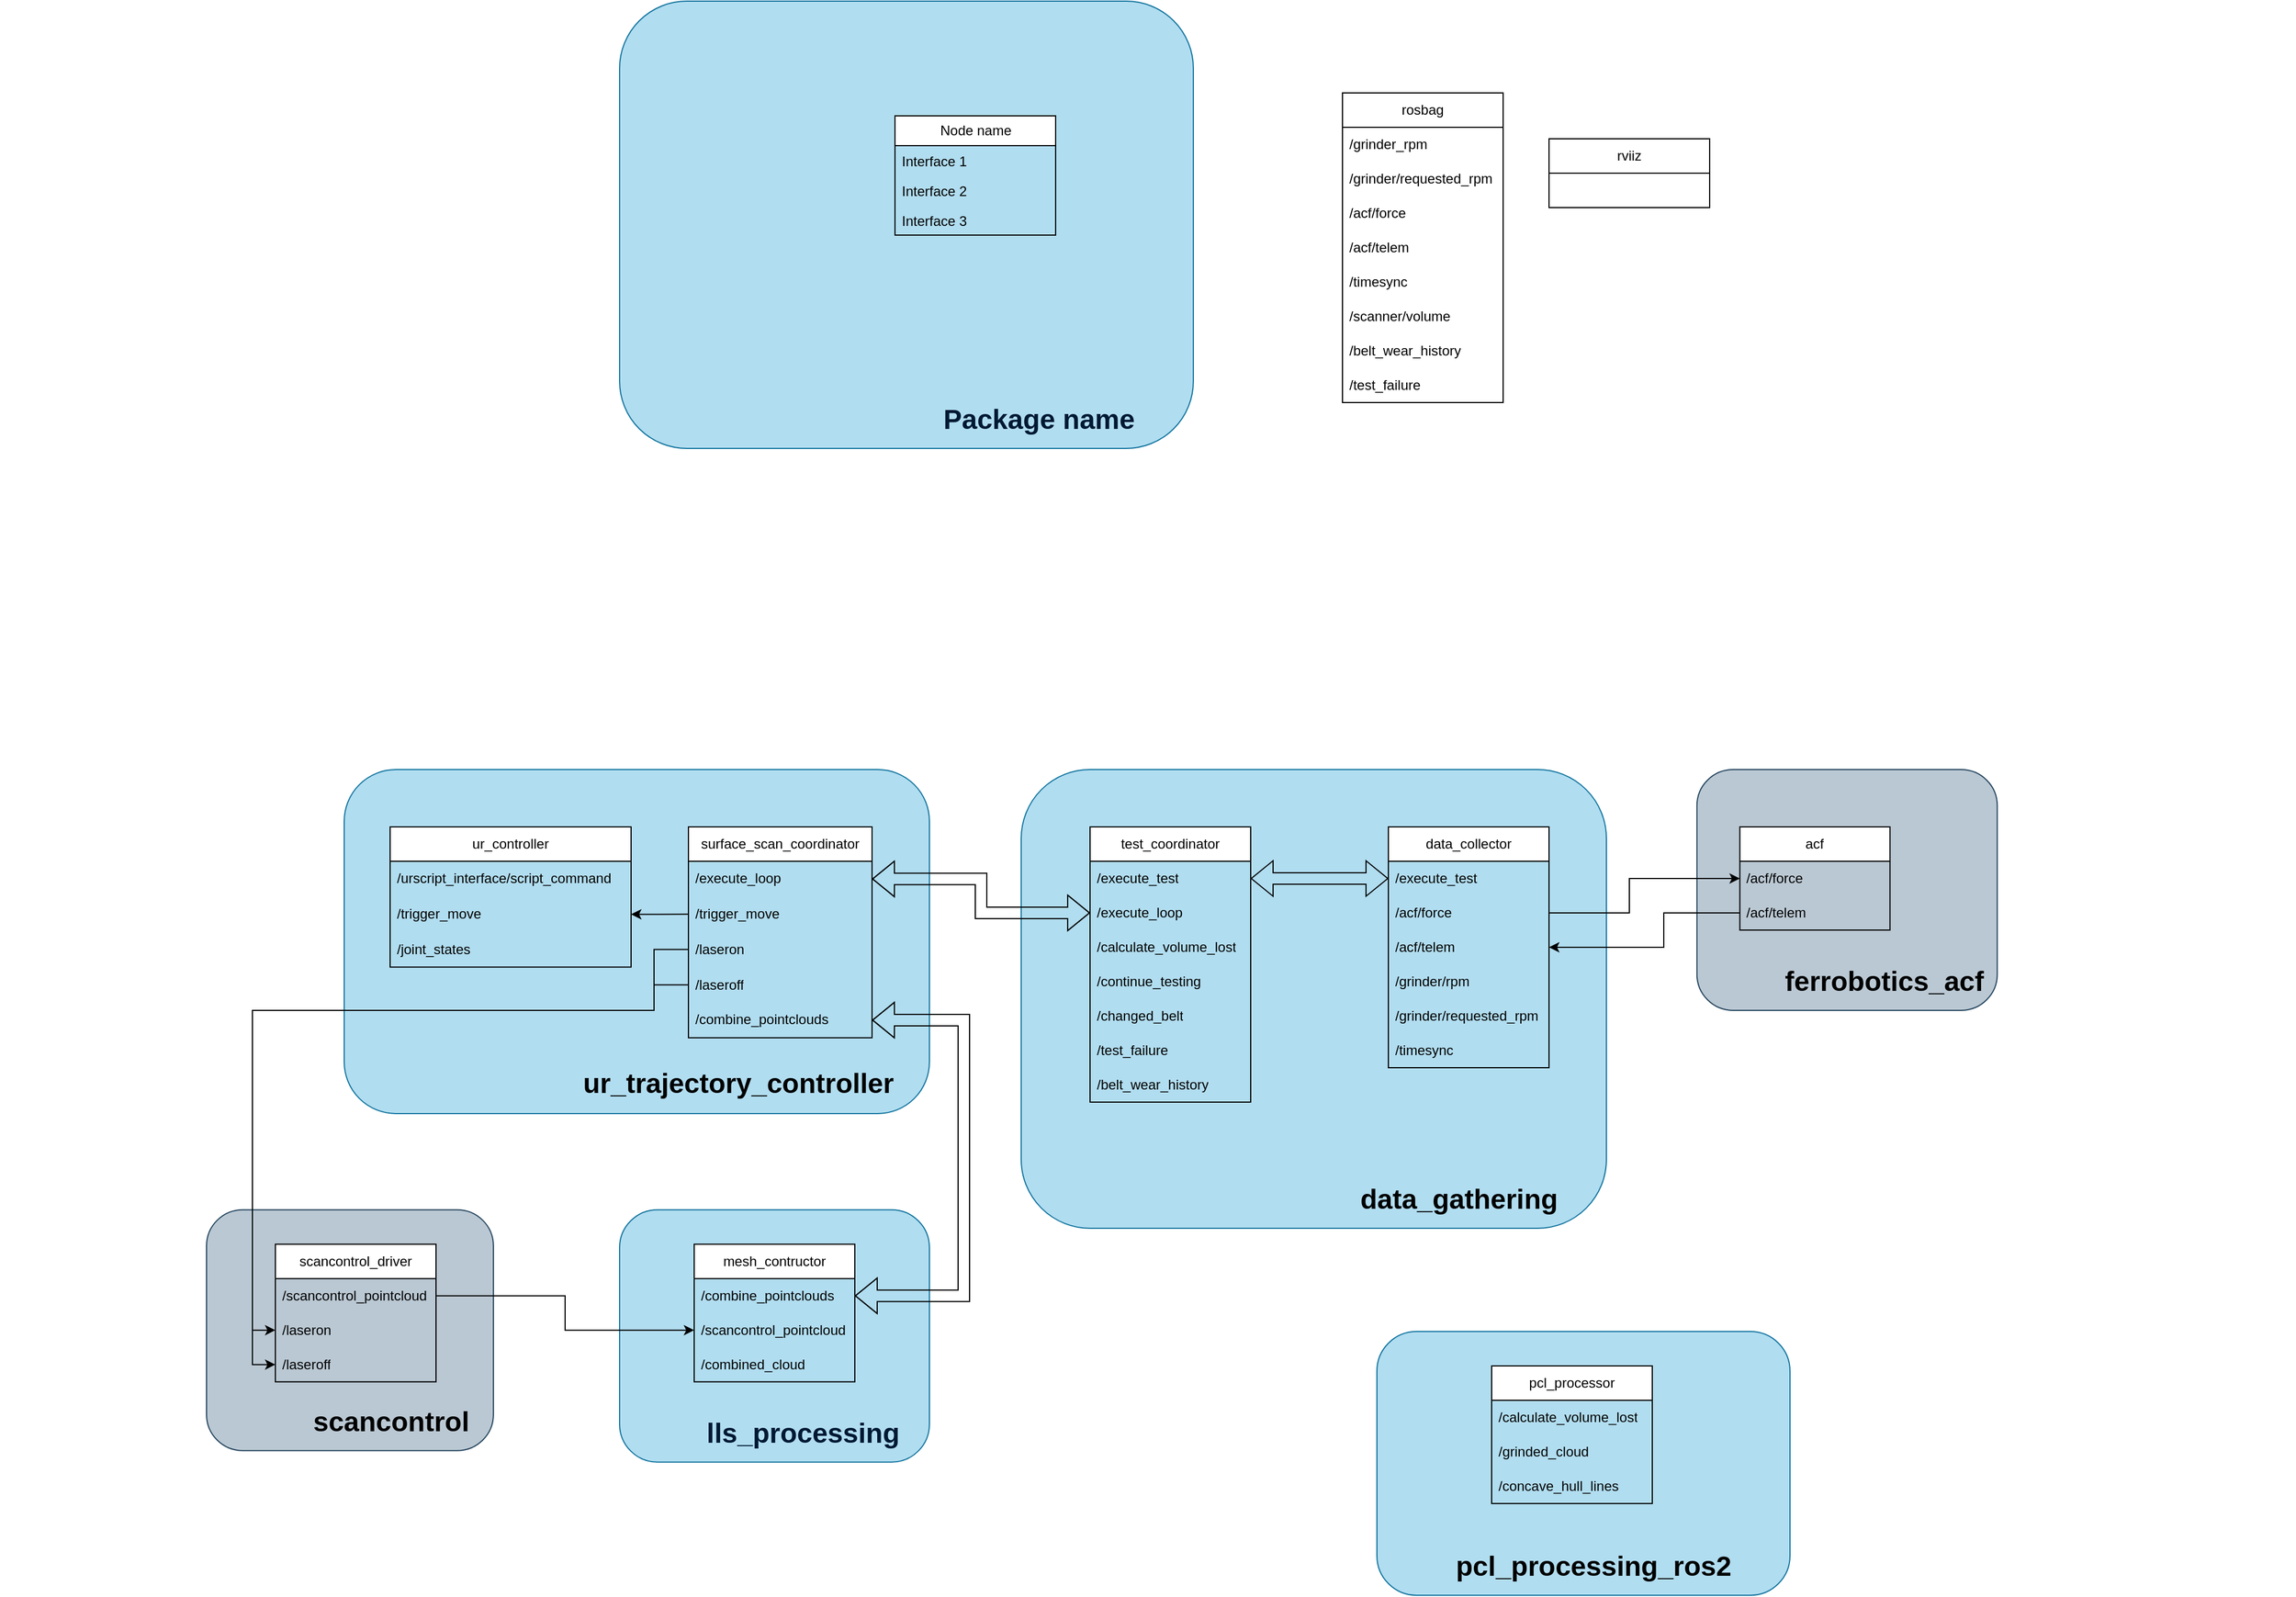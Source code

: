 <mxfile version="24.6.2" type="github">
  <diagram name="Page-1" id="e56a1550-8fbb-45ad-956c-1786394a9013">
    <mxGraphModel dx="2787" dy="1731" grid="1" gridSize="10" guides="1" tooltips="1" connect="1" arrows="1" fold="1" page="1" pageScale="1" pageWidth="1100" pageHeight="850" background="none" math="0" shadow="0">
      <root>
        <mxCell id="0" />
        <mxCell id="1" parent="0" />
        <mxCell id="RQd-Ehmkm5gNdNe1KgtF-3" value="" style="group" parent="1" vertex="1" connectable="0">
          <mxGeometry x="20" y="-30" width="500" height="390" as="geometry" />
        </mxCell>
        <mxCell id="RQd-Ehmkm5gNdNe1KgtF-1" value="" style="rounded=1;whiteSpace=wrap;html=1;fillColor=#b1ddf0;strokeColor=#10739e;" parent="RQd-Ehmkm5gNdNe1KgtF-3" vertex="1">
          <mxGeometry width="500" height="390" as="geometry" />
        </mxCell>
        <mxCell id="RQd-Ehmkm5gNdNe1KgtF-2" value="&lt;div align=&quot;right&quot;&gt;&lt;font color=&quot;#001933&quot;&gt;Package name&lt;br&gt;&lt;/font&gt;&lt;/div&gt;" style="text;strokeColor=none;fillColor=none;html=1;fontSize=24;fontStyle=1;verticalAlign=middle;align=right;movable=0;resizable=0;rotatable=0;deletable=0;editable=0;locked=1;connectable=0;" parent="RQd-Ehmkm5gNdNe1KgtF-3" vertex="1">
          <mxGeometry x="40" y="340" width="410" height="50" as="geometry" />
        </mxCell>
        <mxCell id="RQd-Ehmkm5gNdNe1KgtF-6" value="Node name" style="swimlane;fontStyle=0;childLayout=stackLayout;horizontal=1;startSize=26;horizontalStack=0;resizeParent=1;resizeParentMax=0;resizeLast=0;collapsible=1;marginBottom=0;html=1;" parent="1" vertex="1">
          <mxGeometry x="260" y="70" width="140" height="104" as="geometry" />
        </mxCell>
        <mxCell id="RQd-Ehmkm5gNdNe1KgtF-7" value="Interface 1" style="text;strokeColor=none;fillColor=none;align=left;verticalAlign=top;spacingLeft=4;spacingRight=4;overflow=hidden;rotatable=0;points=[[0,0.5],[1,0.5]];portConstraint=eastwest;whiteSpace=wrap;html=1;" parent="RQd-Ehmkm5gNdNe1KgtF-6" vertex="1">
          <mxGeometry y="26" width="140" height="26" as="geometry" />
        </mxCell>
        <mxCell id="RQd-Ehmkm5gNdNe1KgtF-8" value="Interface 2" style="text;strokeColor=none;fillColor=none;align=left;verticalAlign=top;spacingLeft=4;spacingRight=4;overflow=hidden;rotatable=0;points=[[0,0.5],[1,0.5]];portConstraint=eastwest;whiteSpace=wrap;html=1;" parent="RQd-Ehmkm5gNdNe1KgtF-6" vertex="1">
          <mxGeometry y="52" width="140" height="26" as="geometry" />
        </mxCell>
        <mxCell id="RQd-Ehmkm5gNdNe1KgtF-9" value="Interface 3" style="text;strokeColor=none;fillColor=none;align=left;verticalAlign=top;spacingLeft=4;spacingRight=4;overflow=hidden;rotatable=0;points=[[0,0.5],[1,0.5]];portConstraint=eastwest;whiteSpace=wrap;html=1;" parent="RQd-Ehmkm5gNdNe1KgtF-6" vertex="1">
          <mxGeometry y="78" width="140" height="26" as="geometry" />
        </mxCell>
        <mxCell id="RQd-Ehmkm5gNdNe1KgtF-10" value="" style="group;movable=1;resizable=1;rotatable=1;deletable=1;editable=1;locked=0;connectable=1;" parent="1" vertex="1" connectable="0">
          <mxGeometry x="140" y="640" width="780" height="410" as="geometry" />
        </mxCell>
        <mxCell id="RQd-Ehmkm5gNdNe1KgtF-11" value="" style="rounded=1;whiteSpace=wrap;html=1;fillColor=#b1ddf0;strokeColor=#10739e;" parent="RQd-Ehmkm5gNdNe1KgtF-10" vertex="1">
          <mxGeometry x="230" width="510" height="400" as="geometry" />
        </mxCell>
        <mxCell id="RQd-Ehmkm5gNdNe1KgtF-12" value="data_gathering&lt;span style=&quot;white-space: pre;&quot;&gt;&#x9;&lt;/span&gt;" style="text;strokeColor=none;fillColor=none;html=1;fontSize=24;fontStyle=1;verticalAlign=middle;align=right;movable=1;resizable=1;rotatable=1;deletable=1;editable=1;locked=0;connectable=1;" parent="RQd-Ehmkm5gNdNe1KgtF-10" vertex="1">
          <mxGeometry x="330" y="350" width="410" height="50" as="geometry" />
        </mxCell>
        <mxCell id="AFVTN6ECLoukiYmfJzBJ-27" value="data_collector" style="swimlane;fontStyle=0;childLayout=stackLayout;horizontal=1;startSize=30;horizontalStack=0;resizeParent=1;resizeParentMax=0;resizeLast=0;collapsible=1;marginBottom=0;whiteSpace=wrap;html=1;movable=1;resizable=1;rotatable=1;deletable=1;editable=1;locked=0;connectable=1;" parent="RQd-Ehmkm5gNdNe1KgtF-10" vertex="1">
          <mxGeometry x="550" y="50" width="140" height="210" as="geometry" />
        </mxCell>
        <mxCell id="AFVTN6ECLoukiYmfJzBJ-28" value="/execute_test&lt;span style=&quot;white-space: pre;&quot;&gt;&#x9;&lt;/span&gt;" style="text;strokeColor=none;fillColor=none;align=left;verticalAlign=middle;spacingLeft=4;spacingRight=4;overflow=hidden;points=[[0,0.5],[1,0.5]];portConstraint=eastwest;rotatable=0;whiteSpace=wrap;html=1;" parent="AFVTN6ECLoukiYmfJzBJ-27" vertex="1">
          <mxGeometry y="30" width="140" height="30" as="geometry" />
        </mxCell>
        <mxCell id="AFVTN6ECLoukiYmfJzBJ-29" value="/acf/force" style="text;strokeColor=none;fillColor=none;align=left;verticalAlign=middle;spacingLeft=4;spacingRight=4;overflow=hidden;points=[[0,0.5],[1,0.5]];portConstraint=eastwest;rotatable=0;whiteSpace=wrap;html=1;" parent="AFVTN6ECLoukiYmfJzBJ-27" vertex="1">
          <mxGeometry y="60" width="140" height="30" as="geometry" />
        </mxCell>
        <mxCell id="AFVTN6ECLoukiYmfJzBJ-32" value="/acf/telem" style="text;strokeColor=none;fillColor=none;align=left;verticalAlign=middle;spacingLeft=4;spacingRight=4;overflow=hidden;points=[[0,0.5],[1,0.5]];portConstraint=eastwest;rotatable=0;whiteSpace=wrap;html=1;" parent="AFVTN6ECLoukiYmfJzBJ-27" vertex="1">
          <mxGeometry y="90" width="140" height="30" as="geometry" />
        </mxCell>
        <mxCell id="AFVTN6ECLoukiYmfJzBJ-30" value="/grinder/rpm" style="text;strokeColor=none;fillColor=none;align=left;verticalAlign=middle;spacingLeft=4;spacingRight=4;overflow=hidden;points=[[0,0.5],[1,0.5]];portConstraint=eastwest;rotatable=0;whiteSpace=wrap;html=1;" parent="AFVTN6ECLoukiYmfJzBJ-27" vertex="1">
          <mxGeometry y="120" width="140" height="30" as="geometry" />
        </mxCell>
        <mxCell id="AFVTN6ECLoukiYmfJzBJ-31" value="/grinder/requested_rpm" style="text;strokeColor=none;fillColor=none;align=left;verticalAlign=middle;spacingLeft=4;spacingRight=4;overflow=hidden;points=[[0,0.5],[1,0.5]];portConstraint=eastwest;rotatable=0;whiteSpace=wrap;html=1;" parent="AFVTN6ECLoukiYmfJzBJ-27" vertex="1">
          <mxGeometry y="150" width="140" height="30" as="geometry" />
        </mxCell>
        <mxCell id="AFVTN6ECLoukiYmfJzBJ-33" value="/timesync" style="text;strokeColor=none;fillColor=none;align=left;verticalAlign=middle;spacingLeft=4;spacingRight=4;overflow=hidden;points=[[0,0.5],[1,0.5]];portConstraint=eastwest;rotatable=0;whiteSpace=wrap;html=1;" parent="AFVTN6ECLoukiYmfJzBJ-27" vertex="1">
          <mxGeometry y="180" width="140" height="30" as="geometry" />
        </mxCell>
        <mxCell id="AFVTN6ECLoukiYmfJzBJ-66" value="test_coordinator" style="swimlane;fontStyle=0;childLayout=stackLayout;horizontal=1;startSize=30;horizontalStack=0;resizeParent=1;resizeParentMax=0;resizeLast=0;collapsible=1;marginBottom=0;whiteSpace=wrap;html=1;movable=1;resizable=1;rotatable=1;deletable=1;editable=1;locked=0;connectable=1;" parent="RQd-Ehmkm5gNdNe1KgtF-10" vertex="1">
          <mxGeometry x="290" y="50" width="140" height="240" as="geometry" />
        </mxCell>
        <mxCell id="AFVTN6ECLoukiYmfJzBJ-67" value="/execute_test" style="text;strokeColor=none;fillColor=none;align=left;verticalAlign=middle;spacingLeft=4;spacingRight=4;overflow=hidden;points=[[0,0.5],[1,0.5]];portConstraint=eastwest;rotatable=0;whiteSpace=wrap;html=1;" parent="AFVTN6ECLoukiYmfJzBJ-66" vertex="1">
          <mxGeometry y="30" width="140" height="30" as="geometry" />
        </mxCell>
        <mxCell id="AFVTN6ECLoukiYmfJzBJ-68" value="/execute_loop" style="text;strokeColor=none;fillColor=none;align=left;verticalAlign=middle;spacingLeft=4;spacingRight=4;overflow=hidden;points=[[0,0.5],[1,0.5]];portConstraint=eastwest;rotatable=0;whiteSpace=wrap;html=1;" parent="AFVTN6ECLoukiYmfJzBJ-66" vertex="1">
          <mxGeometry y="60" width="140" height="30" as="geometry" />
        </mxCell>
        <mxCell id="AFVTN6ECLoukiYmfJzBJ-69" value="/calculate_volume_lost" style="text;strokeColor=none;fillColor=none;align=left;verticalAlign=middle;spacingLeft=4;spacingRight=4;overflow=hidden;points=[[0,0.5],[1,0.5]];portConstraint=eastwest;rotatable=0;whiteSpace=wrap;html=1;" parent="AFVTN6ECLoukiYmfJzBJ-66" vertex="1">
          <mxGeometry y="90" width="140" height="30" as="geometry" />
        </mxCell>
        <mxCell id="AFVTN6ECLoukiYmfJzBJ-70" value="/continue_testing" style="text;strokeColor=none;fillColor=none;align=left;verticalAlign=middle;spacingLeft=4;spacingRight=4;overflow=hidden;points=[[0,0.5],[1,0.5]];portConstraint=eastwest;rotatable=0;whiteSpace=wrap;html=1;" parent="AFVTN6ECLoukiYmfJzBJ-66" vertex="1">
          <mxGeometry y="120" width="140" height="30" as="geometry" />
        </mxCell>
        <mxCell id="AFVTN6ECLoukiYmfJzBJ-71" value="/changed_belt" style="text;strokeColor=none;fillColor=none;align=left;verticalAlign=middle;spacingLeft=4;spacingRight=4;overflow=hidden;points=[[0,0.5],[1,0.5]];portConstraint=eastwest;rotatable=0;whiteSpace=wrap;html=1;" parent="AFVTN6ECLoukiYmfJzBJ-66" vertex="1">
          <mxGeometry y="150" width="140" height="30" as="geometry" />
        </mxCell>
        <mxCell id="AFVTN6ECLoukiYmfJzBJ-72" value="/test_failure" style="text;strokeColor=none;fillColor=none;align=left;verticalAlign=middle;spacingLeft=4;spacingRight=4;overflow=hidden;points=[[0,0.5],[1,0.5]];portConstraint=eastwest;rotatable=0;whiteSpace=wrap;html=1;" parent="AFVTN6ECLoukiYmfJzBJ-66" vertex="1">
          <mxGeometry y="180" width="140" height="30" as="geometry" />
        </mxCell>
        <mxCell id="AFVTN6ECLoukiYmfJzBJ-73" value="/belt_wear_history" style="text;strokeColor=none;fillColor=none;align=left;verticalAlign=middle;spacingLeft=4;spacingRight=4;overflow=hidden;points=[[0,0.5],[1,0.5]];portConstraint=eastwest;rotatable=0;whiteSpace=wrap;html=1;" parent="AFVTN6ECLoukiYmfJzBJ-66" vertex="1">
          <mxGeometry y="210" width="140" height="30" as="geometry" />
        </mxCell>
        <mxCell id="dthCj3LIK8FgrqalsaFz-1" value="" style="shape=flexArrow;endArrow=classic;startArrow=classic;html=1;rounded=0;entryX=0;entryY=0.5;entryDx=0;entryDy=0;exitX=1;exitY=0.5;exitDx=0;exitDy=0;" edge="1" parent="RQd-Ehmkm5gNdNe1KgtF-10" source="AFVTN6ECLoukiYmfJzBJ-67" target="AFVTN6ECLoukiYmfJzBJ-28">
          <mxGeometry width="100" height="100" relative="1" as="geometry">
            <mxPoint x="380" y="310" as="sourcePoint" />
            <mxPoint x="480" y="210" as="targetPoint" />
          </mxGeometry>
        </mxCell>
        <mxCell id="AFVTN6ECLoukiYmfJzBJ-78" value="rosbag" style="swimlane;fontStyle=0;childLayout=stackLayout;horizontal=1;startSize=30;horizontalStack=0;resizeParent=1;resizeParentMax=0;resizeLast=0;collapsible=1;marginBottom=0;whiteSpace=wrap;html=1;" parent="1" vertex="1">
          <mxGeometry x="650" y="50" width="140" height="270" as="geometry" />
        </mxCell>
        <mxCell id="AFVTN6ECLoukiYmfJzBJ-79" value="/grinder_rpm&lt;span style=&quot;white-space: pre;&quot;&gt;&#x9;&lt;/span&gt;" style="text;strokeColor=none;fillColor=none;align=left;verticalAlign=middle;spacingLeft=4;spacingRight=4;overflow=hidden;points=[[0,0.5],[1,0.5]];portConstraint=eastwest;rotatable=0;whiteSpace=wrap;html=1;" parent="AFVTN6ECLoukiYmfJzBJ-78" vertex="1">
          <mxGeometry y="30" width="140" height="30" as="geometry" />
        </mxCell>
        <mxCell id="AFVTN6ECLoukiYmfJzBJ-83" value="/grinder/requested_rpm" style="text;strokeColor=none;fillColor=none;align=left;verticalAlign=middle;spacingLeft=4;spacingRight=4;overflow=hidden;points=[[0,0.5],[1,0.5]];portConstraint=eastwest;rotatable=0;whiteSpace=wrap;html=1;" parent="AFVTN6ECLoukiYmfJzBJ-78" vertex="1">
          <mxGeometry y="60" width="140" height="30" as="geometry" />
        </mxCell>
        <mxCell id="AFVTN6ECLoukiYmfJzBJ-80" value="/acf/force" style="text;strokeColor=none;fillColor=none;align=left;verticalAlign=middle;spacingLeft=4;spacingRight=4;overflow=hidden;points=[[0,0.5],[1,0.5]];portConstraint=eastwest;rotatable=0;whiteSpace=wrap;html=1;" parent="AFVTN6ECLoukiYmfJzBJ-78" vertex="1">
          <mxGeometry y="90" width="140" height="30" as="geometry" />
        </mxCell>
        <mxCell id="AFVTN6ECLoukiYmfJzBJ-81" value="/acf/telem" style="text;strokeColor=none;fillColor=none;align=left;verticalAlign=middle;spacingLeft=4;spacingRight=4;overflow=hidden;points=[[0,0.5],[1,0.5]];portConstraint=eastwest;rotatable=0;whiteSpace=wrap;html=1;" parent="AFVTN6ECLoukiYmfJzBJ-78" vertex="1">
          <mxGeometry y="120" width="140" height="30" as="geometry" />
        </mxCell>
        <mxCell id="AFVTN6ECLoukiYmfJzBJ-84" value="/timesync" style="text;strokeColor=none;fillColor=none;align=left;verticalAlign=middle;spacingLeft=4;spacingRight=4;overflow=hidden;points=[[0,0.5],[1,0.5]];portConstraint=eastwest;rotatable=0;whiteSpace=wrap;html=1;" parent="AFVTN6ECLoukiYmfJzBJ-78" vertex="1">
          <mxGeometry y="150" width="140" height="30" as="geometry" />
        </mxCell>
        <mxCell id="AFVTN6ECLoukiYmfJzBJ-85" value="/scanner/volume" style="text;strokeColor=none;fillColor=none;align=left;verticalAlign=middle;spacingLeft=4;spacingRight=4;overflow=hidden;points=[[0,0.5],[1,0.5]];portConstraint=eastwest;rotatable=0;whiteSpace=wrap;html=1;" parent="AFVTN6ECLoukiYmfJzBJ-78" vertex="1">
          <mxGeometry y="180" width="140" height="30" as="geometry" />
        </mxCell>
        <mxCell id="AFVTN6ECLoukiYmfJzBJ-82" value="/belt_wear_history" style="text;strokeColor=none;fillColor=none;align=left;verticalAlign=middle;spacingLeft=4;spacingRight=4;overflow=hidden;points=[[0,0.5],[1,0.5]];portConstraint=eastwest;rotatable=0;whiteSpace=wrap;html=1;" parent="AFVTN6ECLoukiYmfJzBJ-78" vertex="1">
          <mxGeometry y="210" width="140" height="30" as="geometry" />
        </mxCell>
        <mxCell id="AFVTN6ECLoukiYmfJzBJ-86" value="/test_failure" style="text;strokeColor=none;fillColor=none;align=left;verticalAlign=middle;spacingLeft=4;spacingRight=4;overflow=hidden;points=[[0,0.5],[1,0.5]];portConstraint=eastwest;rotatable=0;whiteSpace=wrap;html=1;" parent="AFVTN6ECLoukiYmfJzBJ-78" vertex="1">
          <mxGeometry y="240" width="140" height="30" as="geometry" />
        </mxCell>
        <mxCell id="AFVTN6ECLoukiYmfJzBJ-90" value="" style="group" parent="1" vertex="1" connectable="0">
          <mxGeometry x="980" y="570" width="500" height="390" as="geometry" />
        </mxCell>
        <mxCell id="AFVTN6ECLoukiYmfJzBJ-146" value="" style="group" parent="AFVTN6ECLoukiYmfJzBJ-90" vertex="1" connectable="0">
          <mxGeometry x="-180" y="70" width="430" height="210" as="geometry" />
        </mxCell>
        <mxCell id="AFVTN6ECLoukiYmfJzBJ-91" value="" style="rounded=1;whiteSpace=wrap;html=1;fillColor=#bac8d3;strokeColor=#23445d;" parent="AFVTN6ECLoukiYmfJzBJ-146" vertex="1">
          <mxGeometry x="158.913" width="261.739" height="210" as="geometry" />
        </mxCell>
        <mxCell id="AFVTN6ECLoukiYmfJzBJ-92" value="ferrobotics_acf" style="text;strokeColor=none;fillColor=none;html=1;fontSize=24;fontStyle=1;verticalAlign=middle;align=right;movable=0;resizable=0;rotatable=0;deletable=0;editable=0;locked=1;connectable=0;" parent="AFVTN6ECLoukiYmfJzBJ-146" vertex="1">
          <mxGeometry y="160" width="410" height="50" as="geometry" />
        </mxCell>
        <mxCell id="AFVTN6ECLoukiYmfJzBJ-93" value="acf" style="swimlane;fontStyle=0;childLayout=stackLayout;horizontal=1;startSize=30;horizontalStack=0;resizeParent=1;resizeParentMax=0;resizeLast=0;collapsible=1;marginBottom=0;whiteSpace=wrap;html=1;" parent="AFVTN6ECLoukiYmfJzBJ-146" vertex="1">
          <mxGeometry x="196.304" y="50" width="130.87" height="90" as="geometry" />
        </mxCell>
        <mxCell id="AFVTN6ECLoukiYmfJzBJ-95" value="/acf/force" style="text;strokeColor=none;fillColor=none;align=left;verticalAlign=middle;spacingLeft=4;spacingRight=4;overflow=hidden;points=[[0,0.5],[1,0.5]];portConstraint=eastwest;rotatable=0;whiteSpace=wrap;html=1;" parent="AFVTN6ECLoukiYmfJzBJ-93" vertex="1">
          <mxGeometry y="30" width="130.87" height="30" as="geometry" />
        </mxCell>
        <mxCell id="AFVTN6ECLoukiYmfJzBJ-96" value="/acf/telem" style="text;strokeColor=none;fillColor=none;align=left;verticalAlign=middle;spacingLeft=4;spacingRight=4;overflow=hidden;points=[[0,0.5],[1,0.5]];portConstraint=eastwest;rotatable=0;whiteSpace=wrap;html=1;" parent="AFVTN6ECLoukiYmfJzBJ-93" vertex="1">
          <mxGeometry y="60" width="130.87" height="30" as="geometry" />
        </mxCell>
        <mxCell id="AFVTN6ECLoukiYmfJzBJ-134" value="" style="group" parent="1" vertex="1" connectable="0">
          <mxGeometry x="-210" y="640" width="590" height="710" as="geometry" />
        </mxCell>
        <mxCell id="AFVTN6ECLoukiYmfJzBJ-135" value="" style="rounded=1;whiteSpace=wrap;html=1;fillColor=#b1ddf0;strokeColor=#10739e;" parent="AFVTN6ECLoukiYmfJzBJ-134" vertex="1">
          <mxGeometry x="-10" width="510" height="300" as="geometry" />
        </mxCell>
        <mxCell id="AFVTN6ECLoukiYmfJzBJ-136" value="ur_trajectory_controller" style="text;strokeColor=none;fillColor=none;html=1;fontSize=24;fontStyle=1;verticalAlign=middle;align=right;movable=1;resizable=1;rotatable=1;deletable=1;editable=1;locked=0;connectable=1;" parent="AFVTN6ECLoukiYmfJzBJ-134" vertex="1">
          <mxGeometry x="60" y="248.718" width="410" height="51.282" as="geometry" />
        </mxCell>
        <mxCell id="dthCj3LIK8FgrqalsaFz-4" value="ur_controller" style="swimlane;fontStyle=0;childLayout=stackLayout;horizontal=1;startSize=30;horizontalStack=0;resizeParent=1;resizeParentMax=0;resizeLast=0;collapsible=1;marginBottom=0;whiteSpace=wrap;html=1;movable=1;resizable=1;rotatable=1;deletable=1;editable=1;locked=0;connectable=1;" vertex="1" parent="AFVTN6ECLoukiYmfJzBJ-134">
          <mxGeometry x="30" y="50" width="210" height="122.308" as="geometry" />
        </mxCell>
        <mxCell id="dthCj3LIK8FgrqalsaFz-5" value="/urscript_interface/script_command" style="text;strokeColor=none;fillColor=none;align=left;verticalAlign=middle;spacingLeft=4;spacingRight=4;overflow=hidden;points=[[0,0.5],[1,0.5]];portConstraint=eastwest;rotatable=0;whiteSpace=wrap;html=1;" vertex="1" parent="dthCj3LIK8FgrqalsaFz-4">
          <mxGeometry y="30" width="210" height="30.769" as="geometry" />
        </mxCell>
        <mxCell id="dthCj3LIK8FgrqalsaFz-6" value="/trigger_move" style="text;strokeColor=none;fillColor=none;align=left;verticalAlign=middle;spacingLeft=4;spacingRight=4;overflow=hidden;points=[[0,0.5],[1,0.5]];portConstraint=eastwest;rotatable=0;whiteSpace=wrap;html=1;" vertex="1" parent="dthCj3LIK8FgrqalsaFz-4">
          <mxGeometry y="60.769" width="210" height="30.769" as="geometry" />
        </mxCell>
        <mxCell id="dthCj3LIK8FgrqalsaFz-7" value="/joint_states" style="text;strokeColor=none;fillColor=none;align=left;verticalAlign=middle;spacingLeft=4;spacingRight=4;overflow=hidden;points=[[0,0.5],[1,0.5]];portConstraint=eastwest;rotatable=0;whiteSpace=wrap;html=1;" vertex="1" parent="dthCj3LIK8FgrqalsaFz-4">
          <mxGeometry y="91.538" width="210" height="30.769" as="geometry" />
        </mxCell>
        <mxCell id="dthCj3LIK8FgrqalsaFz-12" value="surface_scan_coordinator" style="swimlane;fontStyle=0;childLayout=stackLayout;horizontal=1;startSize=30;horizontalStack=0;resizeParent=1;resizeParentMax=0;resizeLast=0;collapsible=1;marginBottom=0;whiteSpace=wrap;html=1;movable=1;resizable=1;rotatable=1;deletable=1;editable=1;locked=0;connectable=1;" vertex="1" parent="AFVTN6ECLoukiYmfJzBJ-134">
          <mxGeometry x="290" y="49.999" width="160" height="183.846" as="geometry" />
        </mxCell>
        <mxCell id="dthCj3LIK8FgrqalsaFz-17" value="/execute_loop" style="text;strokeColor=none;fillColor=none;align=left;verticalAlign=middle;spacingLeft=4;spacingRight=4;overflow=hidden;points=[[0,0.5],[1,0.5]];portConstraint=eastwest;rotatable=0;whiteSpace=wrap;html=1;" vertex="1" parent="dthCj3LIK8FgrqalsaFz-12">
          <mxGeometry y="30" width="160" height="30.769" as="geometry" />
        </mxCell>
        <mxCell id="dthCj3LIK8FgrqalsaFz-13" value="/trigger_move" style="text;strokeColor=none;fillColor=none;align=left;verticalAlign=middle;spacingLeft=4;spacingRight=4;overflow=hidden;points=[[0,0.5],[1,0.5]];portConstraint=eastwest;rotatable=0;whiteSpace=wrap;html=1;" vertex="1" parent="dthCj3LIK8FgrqalsaFz-12">
          <mxGeometry y="60.769" width="160" height="30.769" as="geometry" />
        </mxCell>
        <mxCell id="dthCj3LIK8FgrqalsaFz-14" value="/laseron" style="text;strokeColor=none;fillColor=none;align=left;verticalAlign=middle;spacingLeft=4;spacingRight=4;overflow=hidden;points=[[0,0.5],[1,0.5]];portConstraint=eastwest;rotatable=0;whiteSpace=wrap;html=1;" vertex="1" parent="dthCj3LIK8FgrqalsaFz-12">
          <mxGeometry y="91.538" width="160" height="30.769" as="geometry" />
        </mxCell>
        <mxCell id="dthCj3LIK8FgrqalsaFz-15" value="/laseroff" style="text;strokeColor=none;fillColor=none;align=left;verticalAlign=middle;spacingLeft=4;spacingRight=4;overflow=hidden;points=[[0,0.5],[1,0.5]];portConstraint=eastwest;rotatable=0;whiteSpace=wrap;html=1;" vertex="1" parent="dthCj3LIK8FgrqalsaFz-12">
          <mxGeometry y="122.308" width="160" height="30.769" as="geometry" />
        </mxCell>
        <mxCell id="dthCj3LIK8FgrqalsaFz-16" value="/combine_pointclouds" style="text;strokeColor=none;fillColor=none;align=left;verticalAlign=middle;spacingLeft=4;spacingRight=4;overflow=hidden;points=[[0,0.5],[1,0.5]];portConstraint=eastwest;rotatable=0;whiteSpace=wrap;html=1;" vertex="1" parent="dthCj3LIK8FgrqalsaFz-12">
          <mxGeometry y="153.077" width="160" height="30.769" as="geometry" />
        </mxCell>
        <mxCell id="dthCj3LIK8FgrqalsaFz-23" style="edgeStyle=orthogonalEdgeStyle;rounded=0;orthogonalLoop=1;jettySize=auto;html=1;exitX=0;exitY=0.5;exitDx=0;exitDy=0;" edge="1" parent="AFVTN6ECLoukiYmfJzBJ-134" source="dthCj3LIK8FgrqalsaFz-13" target="dthCj3LIK8FgrqalsaFz-6">
          <mxGeometry relative="1" as="geometry" />
        </mxCell>
        <mxCell id="AFVTN6ECLoukiYmfJzBJ-105" value="" style="group" parent="AFVTN6ECLoukiYmfJzBJ-134" vertex="1" connectable="0">
          <mxGeometry y="233.85" width="500" height="390" as="geometry" />
        </mxCell>
        <mxCell id="AFVTN6ECLoukiYmfJzBJ-148" value="" style="group" parent="AFVTN6ECLoukiYmfJzBJ-105" vertex="1" connectable="0">
          <mxGeometry x="40" y="180" width="460" height="210" as="geometry" />
        </mxCell>
        <mxCell id="AFVTN6ECLoukiYmfJzBJ-106" value="" style="rounded=1;whiteSpace=wrap;html=1;fillColor=#b1ddf0;strokeColor=#10739e;" parent="AFVTN6ECLoukiYmfJzBJ-148" vertex="1">
          <mxGeometry x="190" y="-30" width="270" height="220" as="geometry" />
        </mxCell>
        <mxCell id="AFVTN6ECLoukiYmfJzBJ-107" value="&lt;div align=&quot;right&quot;&gt;&lt;font color=&quot;#001933&quot;&gt;lls_processing&lt;br&gt;&lt;/font&gt;&lt;/div&gt;" style="text;strokeColor=none;fillColor=none;html=1;fontSize=24;fontStyle=1;verticalAlign=middle;align=right;movable=1;resizable=1;rotatable=1;deletable=1;editable=1;locked=0;connectable=1;" parent="AFVTN6ECLoukiYmfJzBJ-148" vertex="1">
          <mxGeometry x="25" y="140" width="410" height="50" as="geometry" />
        </mxCell>
        <mxCell id="AFVTN6ECLoukiYmfJzBJ-111" value="mesh_contructor" style="swimlane;fontStyle=0;childLayout=stackLayout;horizontal=1;startSize=30;horizontalStack=0;resizeParent=1;resizeParentMax=0;resizeLast=0;collapsible=1;marginBottom=0;whiteSpace=wrap;html=1;" parent="AFVTN6ECLoukiYmfJzBJ-148" vertex="1">
          <mxGeometry x="255" width="140" height="120" as="geometry" />
        </mxCell>
        <mxCell id="AFVTN6ECLoukiYmfJzBJ-114" value="/combine_pointclouds" style="text;strokeColor=none;fillColor=none;align=left;verticalAlign=middle;spacingLeft=4;spacingRight=4;overflow=hidden;points=[[0,0.5],[1,0.5]];portConstraint=eastwest;rotatable=0;whiteSpace=wrap;html=1;" parent="AFVTN6ECLoukiYmfJzBJ-111" vertex="1">
          <mxGeometry y="30" width="140" height="30" as="geometry" />
        </mxCell>
        <mxCell id="AFVTN6ECLoukiYmfJzBJ-112" value="/scancontrol_pointcloud" style="text;strokeColor=none;fillColor=none;align=left;verticalAlign=middle;spacingLeft=4;spacingRight=4;overflow=hidden;points=[[0,0.5],[1,0.5]];portConstraint=eastwest;rotatable=0;whiteSpace=wrap;html=1;" parent="AFVTN6ECLoukiYmfJzBJ-111" vertex="1">
          <mxGeometry y="60" width="140" height="30" as="geometry" />
        </mxCell>
        <mxCell id="AFVTN6ECLoukiYmfJzBJ-113" value="/combined_cloud" style="text;strokeColor=none;fillColor=none;align=left;verticalAlign=middle;spacingLeft=4;spacingRight=4;overflow=hidden;points=[[0,0.5],[1,0.5]];portConstraint=eastwest;rotatable=0;whiteSpace=wrap;html=1;" parent="AFVTN6ECLoukiYmfJzBJ-111" vertex="1">
          <mxGeometry y="90" width="140" height="30" as="geometry" />
        </mxCell>
        <mxCell id="dthCj3LIK8FgrqalsaFz-31" value="" style="group" vertex="1" connectable="0" parent="AFVTN6ECLoukiYmfJzBJ-148">
          <mxGeometry x="-170" y="-30.0" width="250" height="210" as="geometry" />
        </mxCell>
        <mxCell id="dthCj3LIK8FgrqalsaFz-24" value="" style="rounded=1;whiteSpace=wrap;html=1;fillColor=#bac8d3;strokeColor=#23445d;" vertex="1" parent="dthCj3LIK8FgrqalsaFz-31">
          <mxGeometry width="250" height="210" as="geometry" />
        </mxCell>
        <mxCell id="dthCj3LIK8FgrqalsaFz-25" value="scancontrol_driver" style="swimlane;fontStyle=0;childLayout=stackLayout;horizontal=1;startSize=30;horizontalStack=0;resizeParent=1;resizeParentMax=0;resizeLast=0;collapsible=1;marginBottom=0;whiteSpace=wrap;html=1;" vertex="1" parent="dthCj3LIK8FgrqalsaFz-31">
          <mxGeometry x="60" y="30" width="140" height="120" as="geometry" />
        </mxCell>
        <mxCell id="dthCj3LIK8FgrqalsaFz-26" value="/scancontrol_pointcloud" style="text;strokeColor=none;fillColor=none;align=left;verticalAlign=middle;spacingLeft=4;spacingRight=4;overflow=hidden;points=[[0,0.5],[1,0.5]];portConstraint=eastwest;rotatable=0;whiteSpace=wrap;html=1;" vertex="1" parent="dthCj3LIK8FgrqalsaFz-25">
          <mxGeometry y="30" width="140" height="30" as="geometry" />
        </mxCell>
        <mxCell id="dthCj3LIK8FgrqalsaFz-27" value="/laseron" style="text;strokeColor=none;fillColor=none;align=left;verticalAlign=middle;spacingLeft=4;spacingRight=4;overflow=hidden;points=[[0,0.5],[1,0.5]];portConstraint=eastwest;rotatable=0;whiteSpace=wrap;html=1;" vertex="1" parent="dthCj3LIK8FgrqalsaFz-25">
          <mxGeometry y="60" width="140" height="30" as="geometry" />
        </mxCell>
        <mxCell id="dthCj3LIK8FgrqalsaFz-29" value="/laseroff" style="text;strokeColor=none;fillColor=none;align=left;verticalAlign=middle;spacingLeft=4;spacingRight=4;overflow=hidden;points=[[0,0.5],[1,0.5]];portConstraint=eastwest;rotatable=0;whiteSpace=wrap;html=1;" vertex="1" parent="dthCj3LIK8FgrqalsaFz-25">
          <mxGeometry y="90" width="140" height="30" as="geometry" />
        </mxCell>
        <mxCell id="dthCj3LIK8FgrqalsaFz-37" style="edgeStyle=orthogonalEdgeStyle;rounded=0;orthogonalLoop=1;jettySize=auto;html=1;exitX=1;exitY=0.5;exitDx=0;exitDy=0;entryX=0;entryY=0.5;entryDx=0;entryDy=0;" edge="1" parent="AFVTN6ECLoukiYmfJzBJ-148" source="dthCj3LIK8FgrqalsaFz-26" target="AFVTN6ECLoukiYmfJzBJ-112">
          <mxGeometry relative="1" as="geometry" />
        </mxCell>
        <mxCell id="dthCj3LIK8FgrqalsaFz-34" style="edgeStyle=orthogonalEdgeStyle;rounded=0;orthogonalLoop=1;jettySize=auto;html=1;exitX=0;exitY=0.5;exitDx=0;exitDy=0;entryX=0;entryY=0.5;entryDx=0;entryDy=0;" edge="1" parent="AFVTN6ECLoukiYmfJzBJ-134" source="dthCj3LIK8FgrqalsaFz-14" target="dthCj3LIK8FgrqalsaFz-27">
          <mxGeometry relative="1" as="geometry">
            <Array as="points">
              <mxPoint x="260" y="157" />
              <mxPoint x="260" y="210" />
              <mxPoint x="-90" y="210" />
              <mxPoint x="-90" y="489" />
            </Array>
          </mxGeometry>
        </mxCell>
        <mxCell id="dthCj3LIK8FgrqalsaFz-35" style="edgeStyle=orthogonalEdgeStyle;rounded=0;orthogonalLoop=1;jettySize=auto;html=1;exitX=0;exitY=0.5;exitDx=0;exitDy=0;entryX=0;entryY=0.5;entryDx=0;entryDy=0;" edge="1" parent="AFVTN6ECLoukiYmfJzBJ-134" source="dthCj3LIK8FgrqalsaFz-15" target="dthCj3LIK8FgrqalsaFz-29">
          <mxGeometry relative="1" as="geometry">
            <Array as="points">
              <mxPoint x="260" y="188" />
              <mxPoint x="260" y="210" />
              <mxPoint x="-90" y="210" />
              <mxPoint x="-90" y="519" />
            </Array>
          </mxGeometry>
        </mxCell>
        <mxCell id="dthCj3LIK8FgrqalsaFz-36" value="" style="shape=flexArrow;endArrow=classic;startArrow=classic;html=1;rounded=0;exitX=1;exitY=0.5;exitDx=0;exitDy=0;entryX=1;entryY=0.5;entryDx=0;entryDy=0;edgeStyle=orthogonalEdgeStyle;" edge="1" parent="AFVTN6ECLoukiYmfJzBJ-134" source="AFVTN6ECLoukiYmfJzBJ-114" target="dthCj3LIK8FgrqalsaFz-16">
          <mxGeometry width="100" height="100" relative="1" as="geometry">
            <mxPoint x="390" y="430" as="sourcePoint" />
            <mxPoint x="490" y="330" as="targetPoint" />
            <Array as="points">
              <mxPoint x="530" y="459" />
              <mxPoint x="530" y="219" />
            </Array>
          </mxGeometry>
        </mxCell>
        <mxCell id="AFVTN6ECLoukiYmfJzBJ-137" value="rviiz" style="swimlane;fontStyle=0;childLayout=stackLayout;horizontal=1;startSize=30;horizontalStack=0;resizeParent=1;resizeParentMax=0;resizeLast=0;collapsible=1;marginBottom=0;whiteSpace=wrap;html=1;" parent="1" vertex="1">
          <mxGeometry x="830" y="90" width="140" height="60" as="geometry" />
        </mxCell>
        <mxCell id="AFVTN6ECLoukiYmfJzBJ-145" value="&lt;div&gt;&lt;br&gt;&lt;/div&gt;&lt;div&gt;&lt;br&gt;&lt;/div&gt;" style="text;strokeColor=none;fillColor=none;align=left;verticalAlign=middle;spacingLeft=4;spacingRight=4;overflow=hidden;points=[[0,0.5],[1,0.5]];portConstraint=eastwest;rotatable=0;whiteSpace=wrap;html=1;" parent="AFVTN6ECLoukiYmfJzBJ-137" vertex="1">
          <mxGeometry y="30" width="140" height="30" as="geometry" />
        </mxCell>
        <mxCell id="AFVTN6ECLoukiYmfJzBJ-147" value="" style="group" parent="1" vertex="1" connectable="0">
          <mxGeometry x="580" y="1130" width="460" height="230" as="geometry" />
        </mxCell>
        <mxCell id="AFVTN6ECLoukiYmfJzBJ-121" value="" style="rounded=1;whiteSpace=wrap;html=1;fillColor=#b1ddf0;strokeColor=#10739e;" parent="AFVTN6ECLoukiYmfJzBJ-147" vertex="1">
          <mxGeometry x="100" width="360" height="230" as="geometry" />
        </mxCell>
        <mxCell id="AFVTN6ECLoukiYmfJzBJ-122" value="pcl_processing_ros2" style="text;strokeColor=none;fillColor=none;html=1;fontSize=24;fontStyle=1;verticalAlign=middle;align=right;movable=0;resizable=0;rotatable=0;deletable=0;editable=0;locked=1;connectable=0;" parent="AFVTN6ECLoukiYmfJzBJ-147" vertex="1">
          <mxGeometry y="180" width="410" height="50" as="geometry" />
        </mxCell>
        <mxCell id="AFVTN6ECLoukiYmfJzBJ-130" value="pcl_processor" style="swimlane;fontStyle=0;childLayout=stackLayout;horizontal=1;startSize=30;horizontalStack=0;resizeParent=1;resizeParentMax=0;resizeLast=0;collapsible=1;marginBottom=0;whiteSpace=wrap;html=1;" parent="AFVTN6ECLoukiYmfJzBJ-147" vertex="1">
          <mxGeometry x="200" y="30" width="140" height="120" as="geometry" />
        </mxCell>
        <mxCell id="AFVTN6ECLoukiYmfJzBJ-131" value="/calculate_volume_lost" style="text;strokeColor=none;fillColor=none;align=left;verticalAlign=middle;spacingLeft=4;spacingRight=4;overflow=hidden;points=[[0,0.5],[1,0.5]];portConstraint=eastwest;rotatable=0;whiteSpace=wrap;html=1;" parent="AFVTN6ECLoukiYmfJzBJ-130" vertex="1">
          <mxGeometry y="30" width="140" height="30" as="geometry" />
        </mxCell>
        <mxCell id="AFVTN6ECLoukiYmfJzBJ-132" value="/grinded_cloud" style="text;strokeColor=none;fillColor=none;align=left;verticalAlign=middle;spacingLeft=4;spacingRight=4;overflow=hidden;points=[[0,0.5],[1,0.5]];portConstraint=eastwest;rotatable=0;whiteSpace=wrap;html=1;" parent="AFVTN6ECLoukiYmfJzBJ-130" vertex="1">
          <mxGeometry y="60" width="140" height="30" as="geometry" />
        </mxCell>
        <mxCell id="AFVTN6ECLoukiYmfJzBJ-133" value="/concave_hull_lines" style="text;strokeColor=none;fillColor=none;align=left;verticalAlign=middle;spacingLeft=4;spacingRight=4;overflow=hidden;points=[[0,0.5],[1,0.5]];portConstraint=eastwest;rotatable=0;whiteSpace=wrap;html=1;" parent="AFVTN6ECLoukiYmfJzBJ-130" vertex="1">
          <mxGeometry y="90" width="140" height="30" as="geometry" />
        </mxCell>
        <mxCell id="dthCj3LIK8FgrqalsaFz-2" style="edgeStyle=orthogonalEdgeStyle;rounded=0;orthogonalLoop=1;jettySize=auto;html=1;exitX=1;exitY=0.5;exitDx=0;exitDy=0;entryX=0;entryY=0.5;entryDx=0;entryDy=0;" edge="1" parent="1" source="AFVTN6ECLoukiYmfJzBJ-29" target="AFVTN6ECLoukiYmfJzBJ-95">
          <mxGeometry relative="1" as="geometry">
            <Array as="points">
              <mxPoint x="900" y="765" />
              <mxPoint x="900" y="735" />
            </Array>
          </mxGeometry>
        </mxCell>
        <mxCell id="dthCj3LIK8FgrqalsaFz-3" style="edgeStyle=orthogonalEdgeStyle;rounded=0;orthogonalLoop=1;jettySize=auto;html=1;exitX=0;exitY=0.5;exitDx=0;exitDy=0;entryX=1;entryY=0.5;entryDx=0;entryDy=0;" edge="1" parent="1" source="AFVTN6ECLoukiYmfJzBJ-96" target="AFVTN6ECLoukiYmfJzBJ-32">
          <mxGeometry relative="1" as="geometry">
            <Array as="points">
              <mxPoint x="930" y="765" />
              <mxPoint x="930" y="795" />
            </Array>
          </mxGeometry>
        </mxCell>
        <mxCell id="dthCj3LIK8FgrqalsaFz-20" value="" style="shape=flexArrow;endArrow=classic;startArrow=classic;html=1;rounded=0;entryX=0;entryY=0.5;entryDx=0;entryDy=0;exitX=1;exitY=0.5;exitDx=0;exitDy=0;edgeStyle=orthogonalEdgeStyle;" edge="1" parent="1" source="dthCj3LIK8FgrqalsaFz-17" target="AFVTN6ECLoukiYmfJzBJ-68">
          <mxGeometry width="100" height="100" relative="1" as="geometry">
            <mxPoint x="230" y="1080" as="sourcePoint" />
            <mxPoint x="330" y="980" as="targetPoint" />
          </mxGeometry>
        </mxCell>
        <mxCell id="dthCj3LIK8FgrqalsaFz-28" value="scancontrol" style="text;strokeColor=none;fillColor=none;html=1;fontSize=24;fontStyle=1;verticalAlign=middle;align=right;movable=1;resizable=1;rotatable=1;deletable=1;editable=1;locked=0;connectable=1;" vertex="1" parent="1">
          <mxGeometry x="-520" y="1183.85" width="410" height="50" as="geometry" />
        </mxCell>
      </root>
    </mxGraphModel>
  </diagram>
</mxfile>
